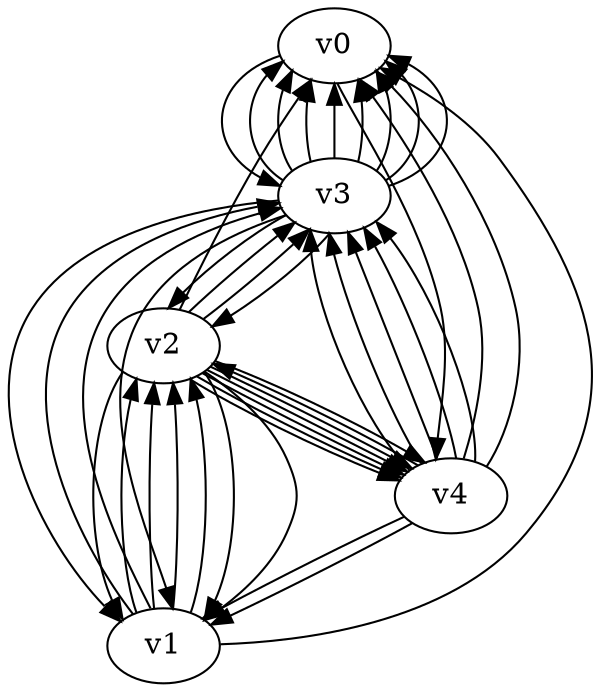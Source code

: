 digraph G { 
v0 -> v3;
v0 -> v4 -> v3;
v1 -> v0;
v1 -> v3 -> v0;
v1 -> v3 -> v0;
v2 -> v0;
v2 -> v3 -> v0;
v2 -> v3 -> v0;
v2 -> v4 -> v0;
v2 -> v4 -> v0;
v2 -> v4 -> v3 -> v0;
v2 -> v4 -> v3 -> v0;
v2 -> v4 -> v3 -> v0;
v2 -> v4 -> v3 -> v0;
v3 -> v1 -> v2;
v3 -> v1 -> v2;
v3 -> v2 -> v1;
v3 -> v2 -> v1;
v4 -> v1 -> v2;
v4 -> v1 -> v2;
v4 -> v2 -> v1;
}